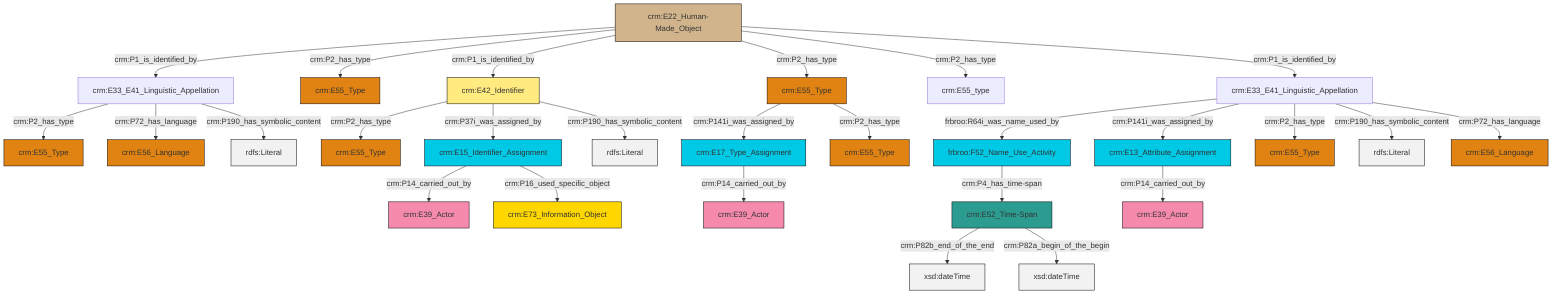 graph TD
classDef Literal fill:#f2f2f2,stroke:#000000;
classDef CRM_Entity fill:#FFFFFF,stroke:#000000;
classDef Temporal_Entity fill:#00C9E6, stroke:#000000;
classDef Type fill:#E18312, stroke:#000000;
classDef Time-Span fill:#2C9C91, stroke:#000000;
classDef Appellation fill:#FFEB7F, stroke:#000000;
classDef Place fill:#008836, stroke:#000000;
classDef Persistent_Item fill:#B266B2, stroke:#000000;
classDef Conceptual_Object fill:#FFD700, stroke:#000000;
classDef Physical_Thing fill:#D2B48C, stroke:#000000;
classDef Actor fill:#f58aad, stroke:#000000;
classDef PC_Classes fill:#4ce600, stroke:#000000;
classDef Multi fill:#cccccc,stroke:#000000;

0["crm:E55_Type"]:::Type -->|crm:P141i_was_assigned_by| 1["crm:E17_Type_Assignment"]:::Temporal_Entity
0["crm:E55_Type"]:::Type -->|crm:P2_has_type| 2["crm:E55_Type"]:::Type
7["frbroo:F52_Name_Use_Activity"]:::Temporal_Entity -->|crm:P4_has_time-span| 8["crm:E52_Time-Span"]:::Time-Span
9["crm:E22_Human-Made_Object"]:::Physical_Thing -->|crm:P1_is_identified_by| 10["crm:E33_E41_Linguistic_Appellation"]:::Default
13["crm:E33_E41_Linguistic_Appellation"]:::Default -->|frbroo:R64i_was_name_used_by| 7["frbroo:F52_Name_Use_Activity"]:::Temporal_Entity
14["crm:E13_Attribute_Assignment"]:::Temporal_Entity -->|crm:P14_carried_out_by| 15["crm:E39_Actor"]:::Actor
8["crm:E52_Time-Span"]:::Time-Span -->|crm:P82b_end_of_the_end| 17[xsd:dateTime]:::Literal
9["crm:E22_Human-Made_Object"]:::Physical_Thing -->|crm:P2_has_type| 18["crm:E55_Type"]:::Type
13["crm:E33_E41_Linguistic_Appellation"]:::Default -->|crm:P141i_was_assigned_by| 14["crm:E13_Attribute_Assignment"]:::Temporal_Entity
22["crm:E42_Identifier"]:::Appellation -->|crm:P2_has_type| 23["crm:E55_Type"]:::Type
10["crm:E33_E41_Linguistic_Appellation"]:::Default -->|crm:P2_has_type| 5["crm:E55_Type"]:::Type
9["crm:E22_Human-Made_Object"]:::Physical_Thing -->|crm:P1_is_identified_by| 22["crm:E42_Identifier"]:::Appellation
9["crm:E22_Human-Made_Object"]:::Physical_Thing -->|crm:P2_has_type| 0["crm:E55_Type"]:::Type
9["crm:E22_Human-Made_Object"]:::Physical_Thing -->|crm:P2_has_type| 25["crm:E55_type"]:::Default
13["crm:E33_E41_Linguistic_Appellation"]:::Default -->|crm:P2_has_type| 3["crm:E55_Type"]:::Type
10["crm:E33_E41_Linguistic_Appellation"]:::Default -->|crm:P72_has_language| 11["crm:E56_Language"]:::Type
8["crm:E52_Time-Span"]:::Time-Span -->|crm:P82a_begin_of_the_begin| 31[xsd:dateTime]:::Literal
34["crm:E15_Identifier_Assignment"]:::Temporal_Entity -->|crm:P14_carried_out_by| 27["crm:E39_Actor"]:::Actor
34["crm:E15_Identifier_Assignment"]:::Temporal_Entity -->|crm:P16_used_specific_object| 20["crm:E73_Information_Object"]:::Conceptual_Object
10["crm:E33_E41_Linguistic_Appellation"]:::Default -->|crm:P190_has_symbolic_content| 44[rdfs:Literal]:::Literal
22["crm:E42_Identifier"]:::Appellation -->|crm:P37i_was_assigned_by| 34["crm:E15_Identifier_Assignment"]:::Temporal_Entity
22["crm:E42_Identifier"]:::Appellation -->|crm:P190_has_symbolic_content| 48[rdfs:Literal]:::Literal
13["crm:E33_E41_Linguistic_Appellation"]:::Default -->|crm:P190_has_symbolic_content| 49[rdfs:Literal]:::Literal
1["crm:E17_Type_Assignment"]:::Temporal_Entity -->|crm:P14_carried_out_by| 37["crm:E39_Actor"]:::Actor
9["crm:E22_Human-Made_Object"]:::Physical_Thing -->|crm:P1_is_identified_by| 13["crm:E33_E41_Linguistic_Appellation"]:::Default
13["crm:E33_E41_Linguistic_Appellation"]:::Default -->|crm:P72_has_language| 40["crm:E56_Language"]:::Type